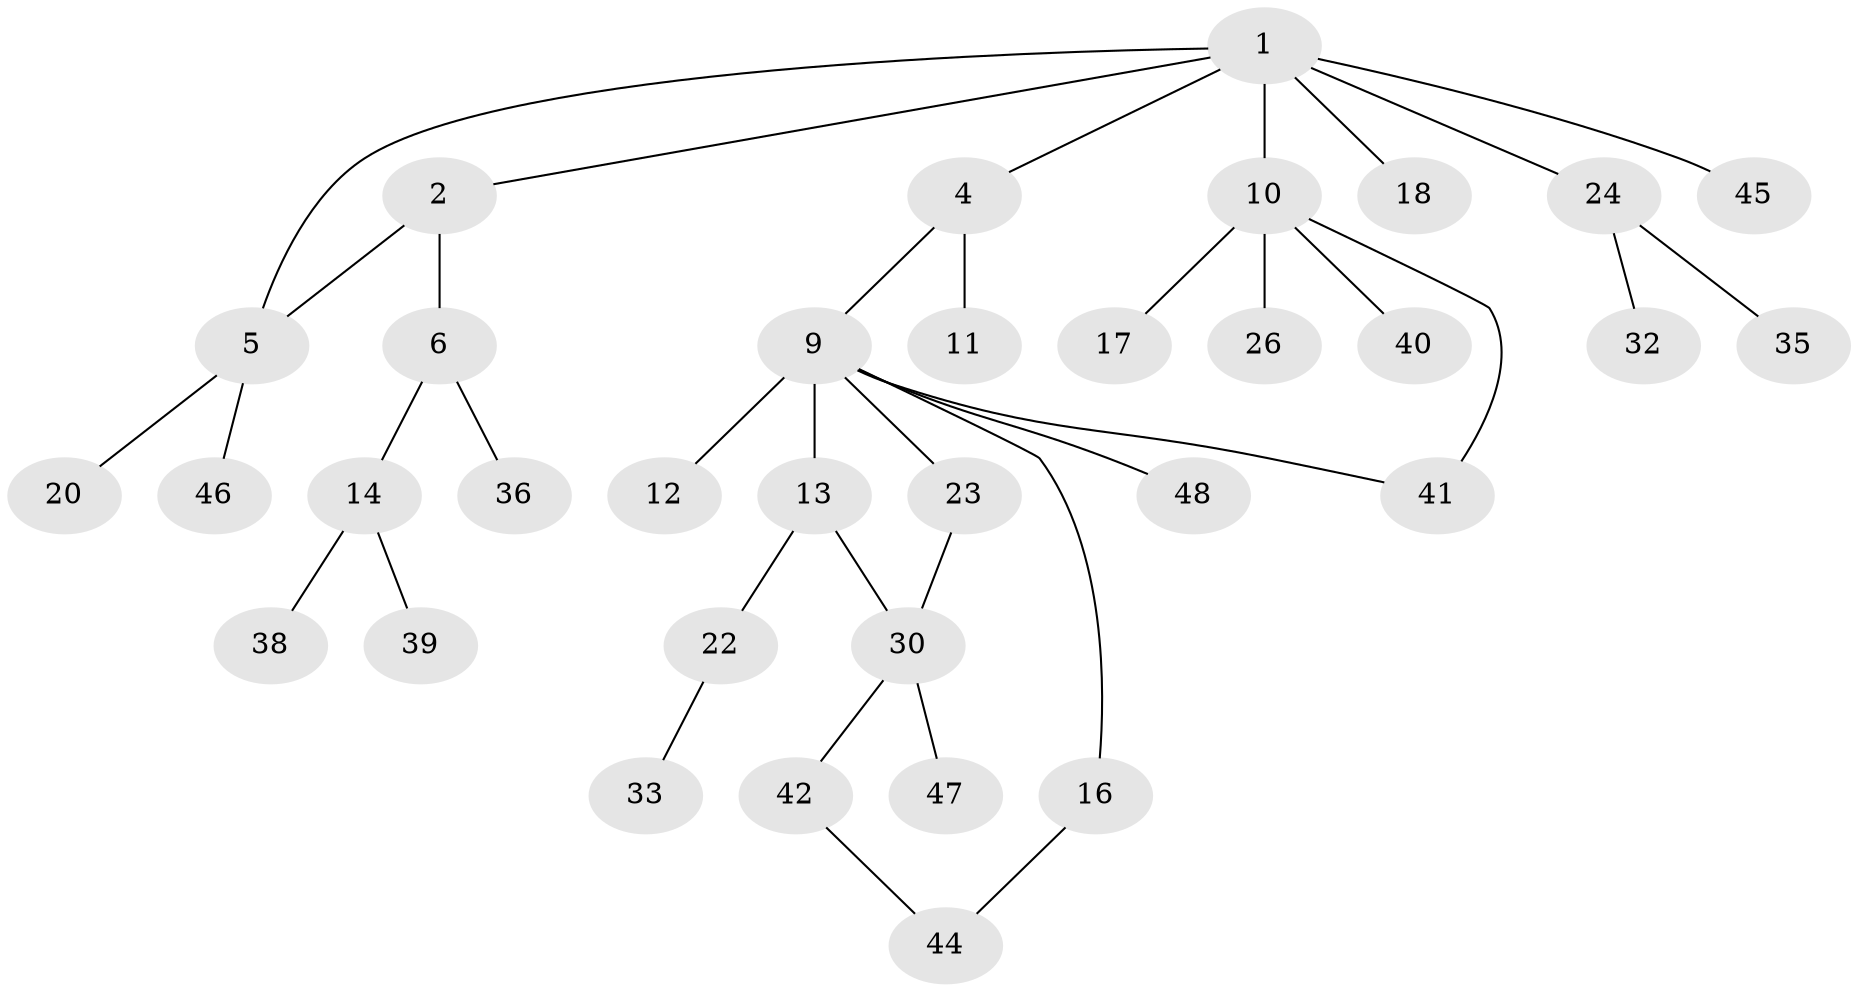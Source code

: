 // original degree distribution, {4: 0.08, 3: 0.16, 5: 0.02, 2: 0.34, 8: 0.02, 1: 0.38}
// Generated by graph-tools (version 1.1) at 2025/41/03/06/25 10:41:30]
// undirected, 34 vertices, 37 edges
graph export_dot {
graph [start="1"]
  node [color=gray90,style=filled];
  1 [super="+3"];
  2;
  4 [super="+8"];
  5 [super="+21"];
  6 [super="+7"];
  9 [super="+29"];
  10 [super="+34"];
  11;
  12 [super="+15"];
  13;
  14 [super="+25"];
  16 [super="+19"];
  17;
  18 [super="+37"];
  20;
  22 [super="+28"];
  23;
  24 [super="+27"];
  26;
  30 [super="+31"];
  32;
  33;
  35;
  36;
  38;
  39;
  40 [super="+50"];
  41 [super="+49"];
  42 [super="+43"];
  44;
  45;
  46;
  47;
  48;
  1 -- 2;
  1 -- 18;
  1 -- 45;
  1 -- 4;
  1 -- 5;
  1 -- 24;
  1 -- 10;
  2 -- 6;
  2 -- 5;
  4 -- 11;
  4 -- 9;
  5 -- 20;
  5 -- 46;
  6 -- 36;
  6 -- 14;
  9 -- 12;
  9 -- 13;
  9 -- 16;
  9 -- 23;
  9 -- 41;
  9 -- 48;
  10 -- 17;
  10 -- 26;
  10 -- 40;
  10 -- 41;
  13 -- 22;
  13 -- 30;
  14 -- 38;
  14 -- 39;
  16 -- 44;
  22 -- 33;
  23 -- 30;
  24 -- 32;
  24 -- 35;
  30 -- 42;
  30 -- 47;
  42 -- 44;
}
